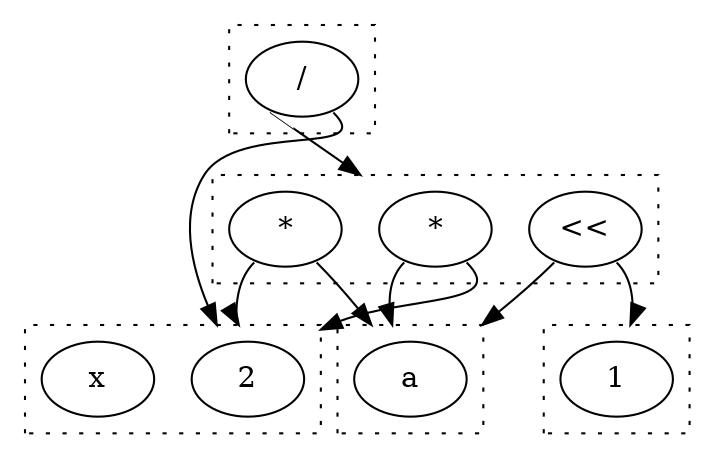 digraph egraph {
  compound=true
  clusterrank=local
  subgraph cluster_0 {
    style=dotted
    0.0[label = "a"]
  }
  subgraph cluster_1 {
    style=dotted
    1.0[label = "2"]
    1.1[label = "x"]
  }
  subgraph cluster_2 {
    style=dotted
    2.0[label = "*"]
    2.1[label = "*"]
    2.2[label = "<<"]
  }
  subgraph cluster_3 {
    style=dotted
    3.0[label = "/"]
  }
  subgraph cluster_4 {
    style=dotted
    4.0[label = "1"]
  }
  2.0:sw -> 0.0 [lhead = cluster_0, ]
  2.0:se -> 1.0 [lhead = cluster_1, ]
  2.1:sw -> 1.0 [lhead = cluster_1, ]
  2.1:se -> 0.0 [lhead = cluster_0, ]
  2.2:sw -> 0.0 [lhead = cluster_0, ]
  2.2:se -> 4.0 [lhead = cluster_4, ]
  3.0:sw -> 2.0 [lhead = cluster_2, ]
  3.0:se -> 1.0 [lhead = cluster_1, ]
}